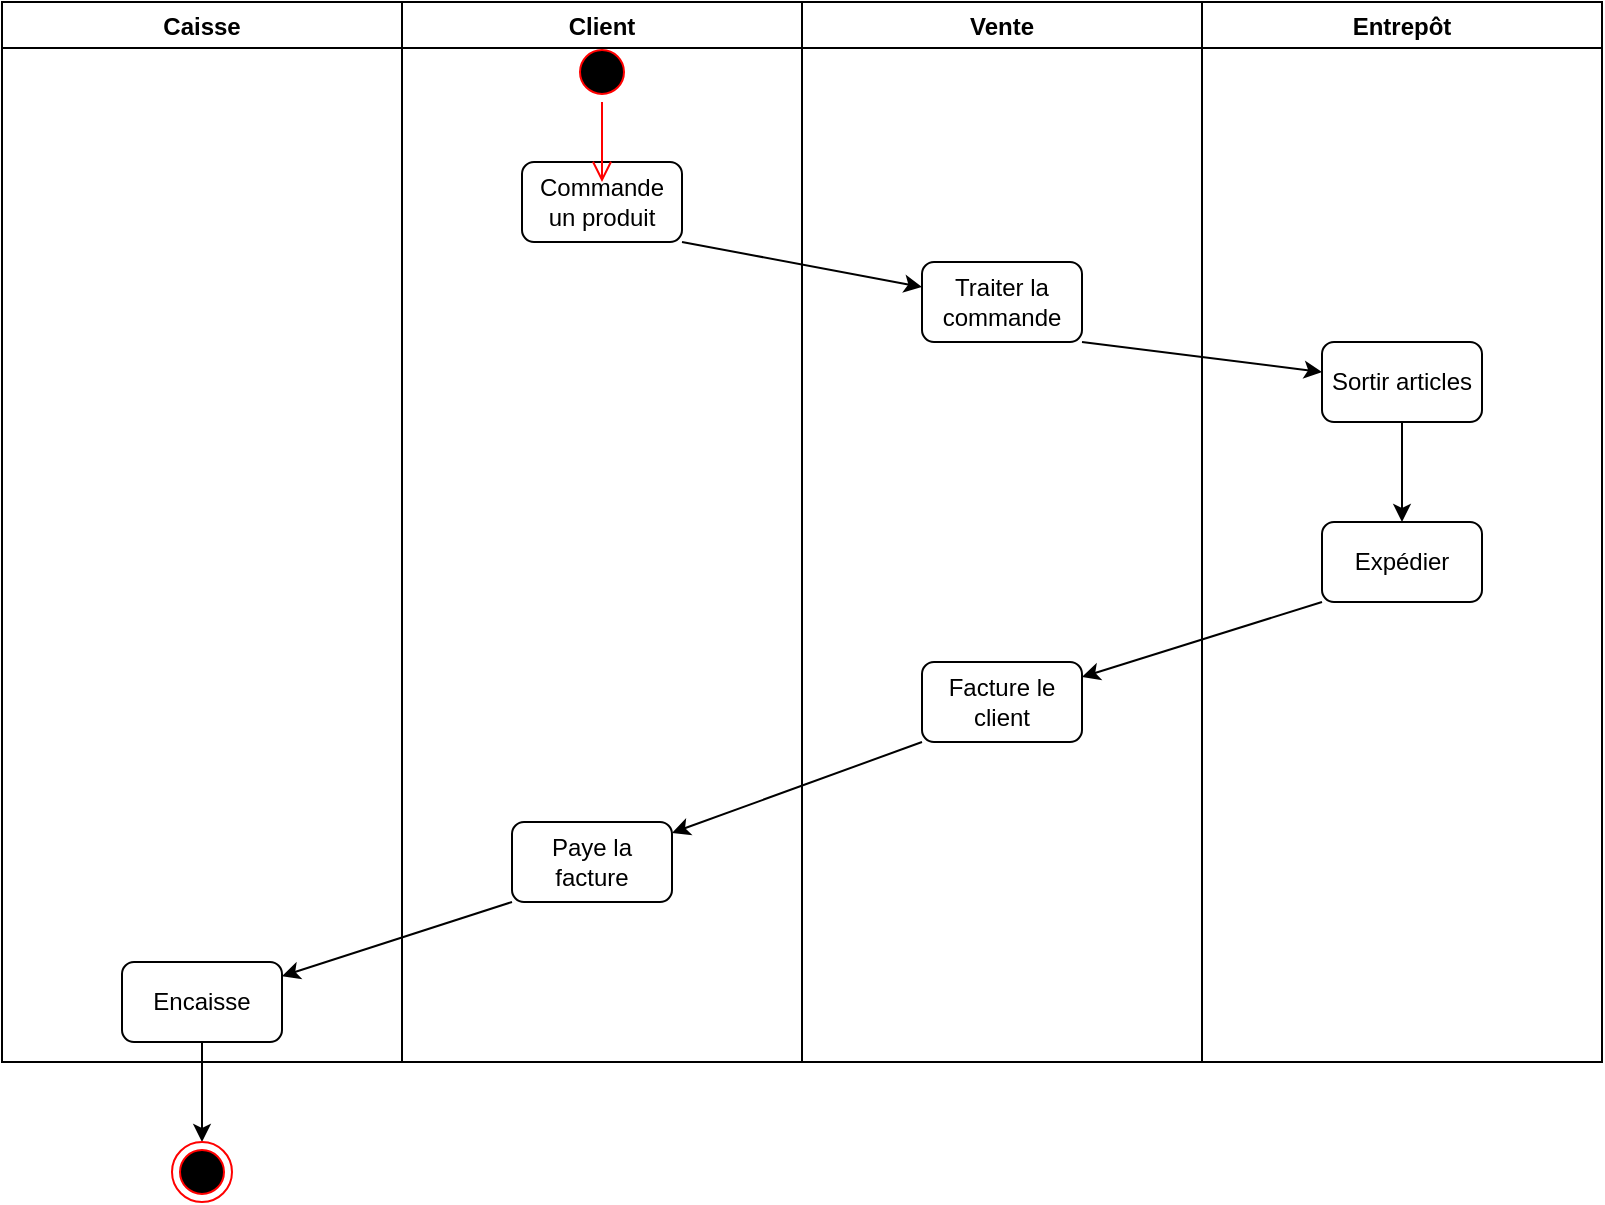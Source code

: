 <mxfile version="15.2.1" type="device"><diagram id="cvNzhRDbQIice8MLIp5G" name="Page-1"><mxGraphModel dx="793" dy="669" grid="1" gridSize="10" guides="1" tooltips="1" connect="1" arrows="1" fold="1" page="1" pageScale="1" pageWidth="850" pageHeight="1100" math="0" shadow="0"><root><mxCell id="0"/><mxCell id="1" parent="0"/><mxCell id="aZlGoFKcunfhiDXlBEsz-1" value="Caisse" style="swimlane;" vertex="1" parent="1"><mxGeometry x="25" y="30" width="200" height="530" as="geometry"/></mxCell><mxCell id="aZlGoFKcunfhiDXlBEsz-2" value="Client" style="swimlane;" vertex="1" parent="1"><mxGeometry x="225" y="30" width="200" height="530" as="geometry"/></mxCell><mxCell id="aZlGoFKcunfhiDXlBEsz-5" value="Commande un produit" style="rounded=1;whiteSpace=wrap;html=1;" vertex="1" parent="aZlGoFKcunfhiDXlBEsz-2"><mxGeometry x="60" y="80" width="80" height="40" as="geometry"/></mxCell><mxCell id="aZlGoFKcunfhiDXlBEsz-7" value="" style="ellipse;html=1;shape=startState;fillColor=#000000;strokeColor=#ff0000;" vertex="1" parent="aZlGoFKcunfhiDXlBEsz-2"><mxGeometry x="85" y="20" width="30" height="30" as="geometry"/></mxCell><mxCell id="aZlGoFKcunfhiDXlBEsz-8" value="" style="edgeStyle=orthogonalEdgeStyle;html=1;verticalAlign=bottom;endArrow=open;endSize=8;strokeColor=#ff0000;" edge="1" source="aZlGoFKcunfhiDXlBEsz-7" parent="aZlGoFKcunfhiDXlBEsz-2"><mxGeometry relative="1" as="geometry"><mxPoint x="100" y="90" as="targetPoint"/></mxGeometry></mxCell><mxCell id="aZlGoFKcunfhiDXlBEsz-3" value="Vente" style="swimlane;" vertex="1" parent="1"><mxGeometry x="425" y="30" width="200" height="530" as="geometry"/></mxCell><mxCell id="aZlGoFKcunfhiDXlBEsz-6" value="Traiter la commande" style="rounded=1;whiteSpace=wrap;html=1;" vertex="1" parent="aZlGoFKcunfhiDXlBEsz-3"><mxGeometry x="60" y="130" width="80" height="40" as="geometry"/></mxCell><mxCell id="aZlGoFKcunfhiDXlBEsz-4" value="Entrepôt" style="swimlane;" vertex="1" parent="1"><mxGeometry x="625" y="30" width="200" height="530" as="geometry"/></mxCell><mxCell id="aZlGoFKcunfhiDXlBEsz-10" value="Sortir articles" style="rounded=1;whiteSpace=wrap;html=1;" vertex="1" parent="aZlGoFKcunfhiDXlBEsz-4"><mxGeometry x="60" y="170" width="80" height="40" as="geometry"/></mxCell><mxCell id="aZlGoFKcunfhiDXlBEsz-9" style="rounded=0;orthogonalLoop=1;jettySize=auto;html=1;exitX=1;exitY=1;exitDx=0;exitDy=0;" edge="1" parent="1" source="aZlGoFKcunfhiDXlBEsz-5" target="aZlGoFKcunfhiDXlBEsz-6"><mxGeometry relative="1" as="geometry"/></mxCell><mxCell id="aZlGoFKcunfhiDXlBEsz-17" style="edgeStyle=none;rounded=0;orthogonalLoop=1;jettySize=auto;html=1;exitX=0;exitY=1;exitDx=0;exitDy=0;" edge="1" parent="1" source="aZlGoFKcunfhiDXlBEsz-11" target="aZlGoFKcunfhiDXlBEsz-12"><mxGeometry relative="1" as="geometry"/></mxCell><mxCell id="aZlGoFKcunfhiDXlBEsz-11" value="Expédier" style="rounded=1;whiteSpace=wrap;html=1;" vertex="1" parent="1"><mxGeometry x="685" y="290" width="80" height="40" as="geometry"/></mxCell><mxCell id="aZlGoFKcunfhiDXlBEsz-18" style="edgeStyle=none;rounded=0;orthogonalLoop=1;jettySize=auto;html=1;exitX=0;exitY=1;exitDx=0;exitDy=0;" edge="1" parent="1" source="aZlGoFKcunfhiDXlBEsz-12" target="aZlGoFKcunfhiDXlBEsz-13"><mxGeometry relative="1" as="geometry"/></mxCell><mxCell id="aZlGoFKcunfhiDXlBEsz-12" value="Facture le client" style="rounded=1;whiteSpace=wrap;html=1;" vertex="1" parent="1"><mxGeometry x="485" y="360" width="80" height="40" as="geometry"/></mxCell><mxCell id="aZlGoFKcunfhiDXlBEsz-19" style="edgeStyle=none;rounded=0;orthogonalLoop=1;jettySize=auto;html=1;exitX=0;exitY=1;exitDx=0;exitDy=0;" edge="1" parent="1" source="aZlGoFKcunfhiDXlBEsz-13" target="aZlGoFKcunfhiDXlBEsz-14"><mxGeometry relative="1" as="geometry"/></mxCell><mxCell id="aZlGoFKcunfhiDXlBEsz-13" value="Paye la facture" style="rounded=1;whiteSpace=wrap;html=1;" vertex="1" parent="1"><mxGeometry x="280" y="440" width="80" height="40" as="geometry"/></mxCell><mxCell id="aZlGoFKcunfhiDXlBEsz-21" style="edgeStyle=none;rounded=0;orthogonalLoop=1;jettySize=auto;html=1;exitX=0.5;exitY=1;exitDx=0;exitDy=0;" edge="1" parent="1" source="aZlGoFKcunfhiDXlBEsz-14" target="aZlGoFKcunfhiDXlBEsz-20"><mxGeometry relative="1" as="geometry"/></mxCell><mxCell id="aZlGoFKcunfhiDXlBEsz-14" value="Encaisse" style="rounded=1;whiteSpace=wrap;html=1;" vertex="1" parent="1"><mxGeometry x="85" y="510" width="80" height="40" as="geometry"/></mxCell><mxCell id="aZlGoFKcunfhiDXlBEsz-15" style="edgeStyle=none;rounded=0;orthogonalLoop=1;jettySize=auto;html=1;exitX=1;exitY=1;exitDx=0;exitDy=0;" edge="1" parent="1" source="aZlGoFKcunfhiDXlBEsz-6" target="aZlGoFKcunfhiDXlBEsz-10"><mxGeometry relative="1" as="geometry"/></mxCell><mxCell id="aZlGoFKcunfhiDXlBEsz-16" style="edgeStyle=none;rounded=0;orthogonalLoop=1;jettySize=auto;html=1;exitX=0.5;exitY=1;exitDx=0;exitDy=0;" edge="1" parent="1" source="aZlGoFKcunfhiDXlBEsz-10" target="aZlGoFKcunfhiDXlBEsz-11"><mxGeometry relative="1" as="geometry"/></mxCell><mxCell id="aZlGoFKcunfhiDXlBEsz-20" value="" style="ellipse;html=1;shape=endState;fillColor=#000000;strokeColor=#ff0000;" vertex="1" parent="1"><mxGeometry x="110" y="600" width="30" height="30" as="geometry"/></mxCell></root></mxGraphModel></diagram></mxfile>